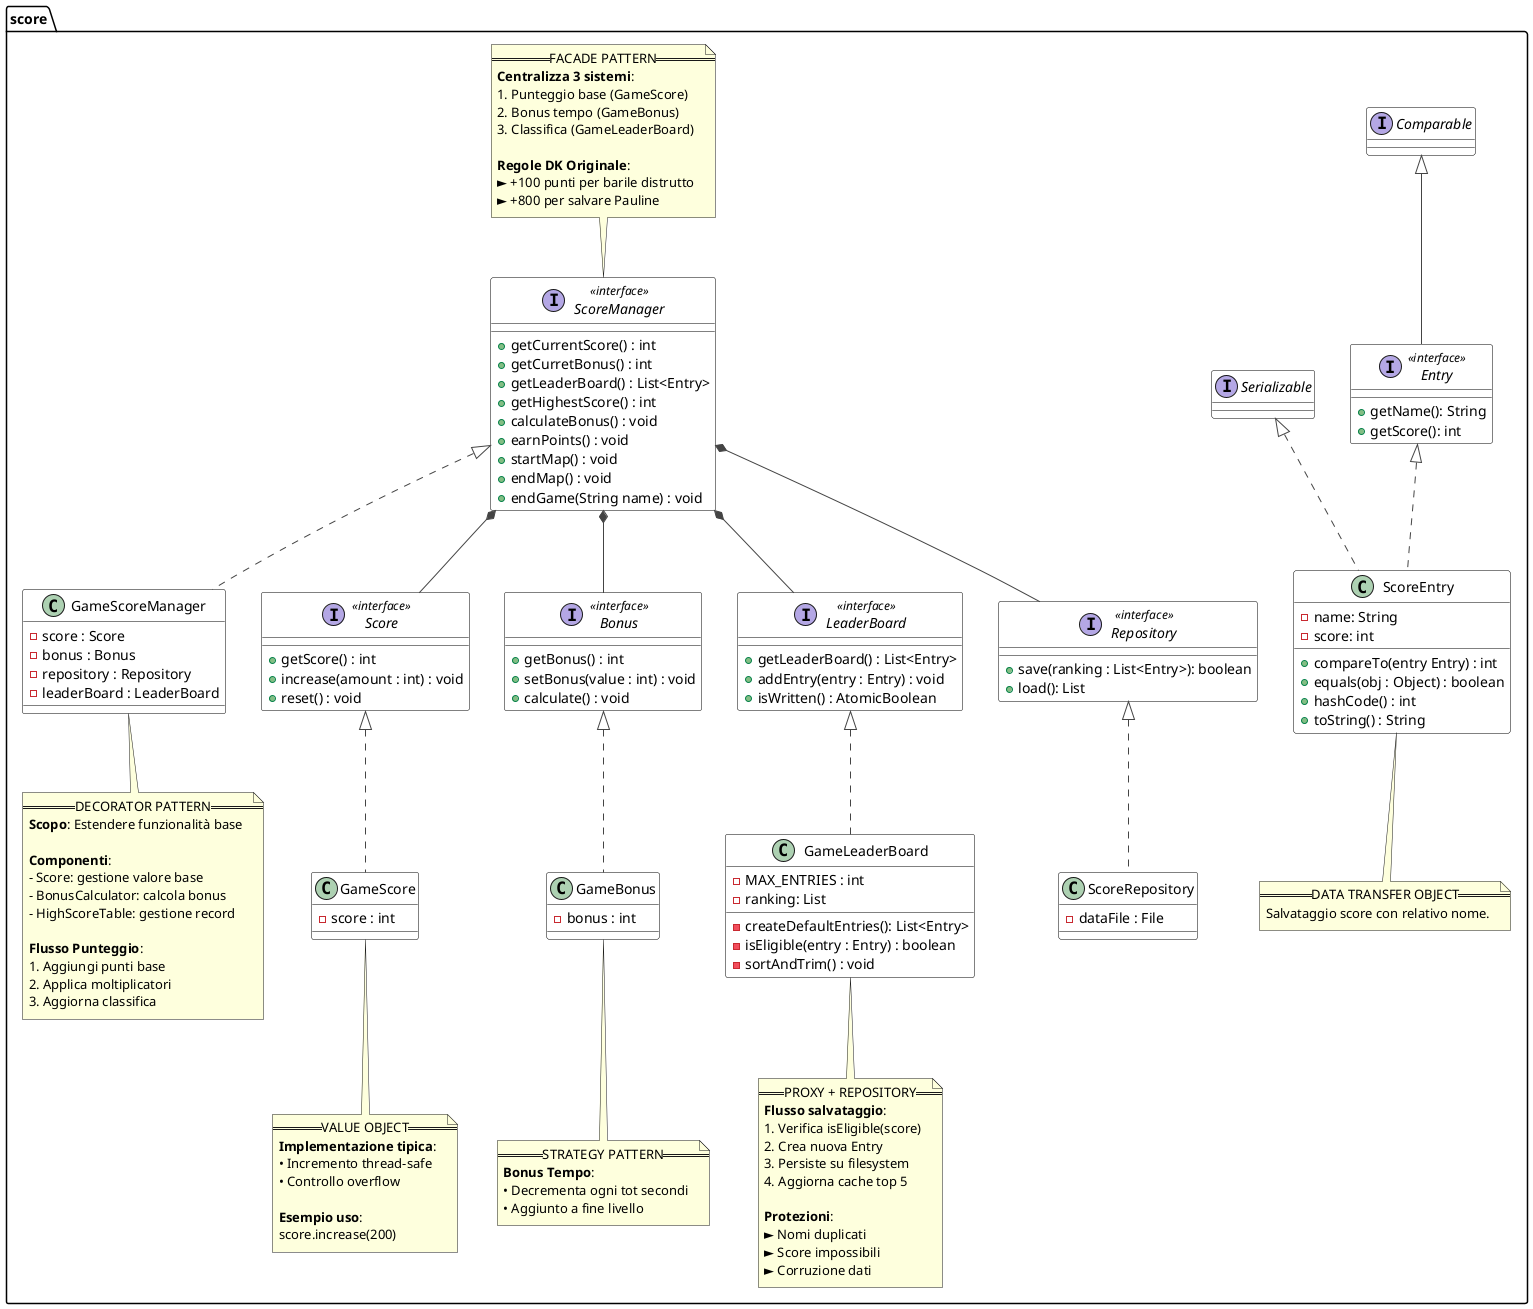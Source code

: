 @startuml coffeBreak.score

    skinparam class {
        BackgroundColor White
        BorderColor Black
        ArrowColor #444
        NoteBackgroundColor #F9F9F9
    }

    package score {

        interface ScoreManager <<interface>> {
            + getCurrentScore() : int
            + getCurretBonus() : int
            + getLeaderBoard() : List<Entry>
            + getHighestScore() : int
            + calculateBonus() : void
            + earnPoints() : void
            + startMap() : void
            + endMap() : void
            + endGame(String name) : void
        }
        
        class GameScoreManager implements ScoreManager {
            - score : Score
            - bonus : Bonus
            - repository : Repository
            - leaderBoard : LeaderBoard
        }
        
        interface Score <<interface>> {
            + getScore() : int
            + increase(amount : int) : void
            + reset() : void
        }
        
        class GameScore implements Score {
            - score : int
        }
        
        interface Bonus <<interface>> {
            + getBonus() : int
            + setBonus(value : int) : void
            + calculate() : void
        }
        
        class GameBonus implements Bonus {
            - bonus : int
        }
        
        interface LeaderBoard <<interface>> {
            + getLeaderBoard() : List<Entry>
            + addEntry(entry : Entry) : void
            + isWritten() : AtomicBoolean
        }
        
        class GameLeaderBoard implements LeaderBoard {
            - MAX_ENTRIES : int
            - ranking: List
            - createDefaultEntries(): List<Entry>
            - isEligible(entry : Entry) : boolean
            - sortAndTrim() : void
        }

        interface Repository <<interface>> {
            + save(ranking : List<Entry>): boolean
            + load(): List
        }
        
        class ScoreRepository implements Repository {
            - dataFile : File
        }

        interface Entry <<interface>> extends Comparable {
            + getName(): String
            + getScore(): int
        }
        
        class ScoreEntry implements Entry, Serializable {
            - name: String
            - score: int
            + compareTo(entry Entry) : int
            + equals(obj : Object) : boolean
            + hashCode() : int
            + toString() : String
        }

        ScoreManager *-- Score
        ScoreManager *-- Bonus
        ScoreManager *-- LeaderBoard
        ScoreManager *-- Repository
        ' GameLeaderBoard o-- Entry
        
        note top of ScoreManager
            == FACADE PATTERN ==
            **Centralizza 3 sistemi**:
            1. Punteggio base (GameScore)
            2. Bonus tempo (GameBonus)
            3. Classifica (GameLeaderBoard)
            
            **Regole DK Originale**:
            ► +100 punti per barile distrutto
            ► +800 per salvare Pauline
        end note
        note bottom of GameScoreManager
            == DECORATOR PATTERN ==
            **Scopo**: Estendere funzionalità base
            
            **Componenti**:
            - Score: gestione valore base
            - BonusCalculator: calcola bonus
            - HighScoreTable: gestione record
            
            **Flusso Punteggio**:
            1. Aggiungi punti base
            2. Applica moltiplicatori
            3. Aggiorna classifica
        end note
        note bottom of GameScore
            == VALUE OBJECT ==
            **Implementazione tipica**:
            • Incremento thread-safe
            • Controllo overflow
            
            **Esempio uso**:
            score.increase(200)
        end note
        note bottom of GameBonus
            == STRATEGY PATTERN ==
            **Bonus Tempo**:
            • Decrementa ogni tot secondi
            • Aggiunto a fine livello
        end note
        note bottom of GameLeaderBoard
            == PROXY + REPOSITORY ==
            **Flusso salvataggio**:
            1. Verifica isEligible(score)
            2. Crea nuova Entry
            3. Persiste su filesystem
            4. Aggiorna cache top 5
            
            **Protezioni**:
            ► Nomi duplicati
            ► Score impossibili
            ► Corruzione dati
        end note
        note bottom of ScoreEntry
            == DATA TRANSFER OBJECT ==
            Salvataggio score con relativo nome.
        end note
    }

@enduml